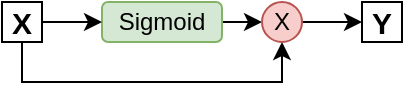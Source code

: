 <mxfile version="14.6.13" type="device" pages="3"><diagram id="Rc6B8EcUMoMHH-IS-Ljy" name="NSwish"><mxGraphModel dx="318" dy="190" grid="1" gridSize="10" guides="1" tooltips="1" connect="1" arrows="1" fold="1" page="1" pageScale="1" pageWidth="827" pageHeight="1169" math="0" shadow="0"><root><mxCell id="0"/><mxCell id="1" parent="0"/><mxCell id="Ij6rHCzLWf3et6XvlyeS-1" style="edgeStyle=orthogonalEdgeStyle;rounded=0;orthogonalLoop=1;jettySize=auto;html=1;entryX=0;entryY=0.5;entryDx=0;entryDy=0;exitX=1;exitY=0.5;exitDx=0;exitDy=0;" edge="1" parent="1" source="Ij6rHCzLWf3et6XvlyeS-3" target="Ij6rHCzLWf3et6XvlyeS-10"><mxGeometry relative="1" as="geometry"><mxPoint x="180" y="60" as="targetPoint"/></mxGeometry></mxCell><mxCell id="Ij6rHCzLWf3et6XvlyeS-3" value="Sigmoid" style="rounded=1;whiteSpace=wrap;html=1;fillColor=#d5e8d4;strokeColor=#82b366;" vertex="1" parent="1"><mxGeometry x="80" y="50" width="60" height="20" as="geometry"/></mxCell><mxCell id="Ij6rHCzLWf3et6XvlyeS-4" value="" style="edgeStyle=orthogonalEdgeStyle;rounded=0;orthogonalLoop=1;jettySize=auto;html=1;entryX=0;entryY=0.5;entryDx=0;entryDy=0;exitX=1;exitY=0.5;exitDx=0;exitDy=0;" edge="1" parent="1" source="Ij6rHCzLWf3et6XvlyeS-6" target="Ij6rHCzLWf3et6XvlyeS-3"><mxGeometry relative="1" as="geometry"><Array as="points"><mxPoint x="70" y="60"/><mxPoint x="70" y="60"/></Array></mxGeometry></mxCell><mxCell id="Ij6rHCzLWf3et6XvlyeS-5" style="edgeStyle=orthogonalEdgeStyle;rounded=0;orthogonalLoop=1;jettySize=auto;html=1;entryX=0.5;entryY=1;entryDx=0;entryDy=0;exitX=0.5;exitY=1;exitDx=0;exitDy=0;" edge="1" parent="1" source="Ij6rHCzLWf3et6XvlyeS-6" target="Ij6rHCzLWf3et6XvlyeS-10"><mxGeometry relative="1" as="geometry"><Array as="points"><mxPoint x="40" y="90"/><mxPoint x="170" y="90"/></Array></mxGeometry></mxCell><mxCell id="Ij6rHCzLWf3et6XvlyeS-6" value="&lt;font style=&quot;font-size: 15px&quot;&gt;&lt;b&gt;X&lt;/b&gt;&lt;/font&gt;" style="text;html=1;fillColor=none;align=center;verticalAlign=middle;whiteSpace=wrap;rounded=0;strokeColor=#000000;" vertex="1" parent="1"><mxGeometry x="30" y="50" width="20" height="20" as="geometry"/></mxCell><mxCell id="Ij6rHCzLWf3et6XvlyeS-7" style="edgeStyle=orthogonalEdgeStyle;rounded=0;orthogonalLoop=1;jettySize=auto;html=1;entryX=0;entryY=0.5;entryDx=0;entryDy=0;exitX=1;exitY=0.5;exitDx=0;exitDy=0;" edge="1" parent="1" source="Ij6rHCzLWf3et6XvlyeS-10" target="Ij6rHCzLWf3et6XvlyeS-12"><mxGeometry relative="1" as="geometry"/></mxCell><mxCell id="Ij6rHCzLWf3et6XvlyeS-10" value="X" style="ellipse;whiteSpace=wrap;html=1;aspect=fixed;fillColor=#f8cecc;strokeColor=#b85450;" vertex="1" parent="1"><mxGeometry x="160" y="50" width="20" height="20" as="geometry"/></mxCell><mxCell id="Ij6rHCzLWf3et6XvlyeS-12" value="&lt;font style=&quot;font-size: 15px&quot;&gt;&lt;b&gt;Y&lt;/b&gt;&lt;/font&gt;" style="text;html=1;fillColor=none;align=center;verticalAlign=middle;whiteSpace=wrap;rounded=0;strokeColor=#000000;" vertex="1" parent="1"><mxGeometry x="210" y="50" width="20" height="20" as="geometry"/></mxCell></root></mxGraphModel></diagram><diagram id="SE3C2afNRf7YJJKgxlJJ" name="NSwishGrad"><mxGraphModel dx="379" dy="227" grid="1" gridSize="10" guides="1" tooltips="1" connect="1" arrows="1" fold="1" page="1" pageScale="1" pageWidth="827" pageHeight="1169" math="0" shadow="0"><root><mxCell id="WgJmKhxeD3_KObyGcz2f-0"/><mxCell id="WgJmKhxeD3_KObyGcz2f-1" parent="WgJmKhxeD3_KObyGcz2f-0"/><mxCell id="WgJmKhxeD3_KObyGcz2f-3" style="edgeStyle=orthogonalEdgeStyle;rounded=0;orthogonalLoop=1;jettySize=auto;html=1;entryX=0;entryY=0;entryDx=0;entryDy=0;exitX=0.991;exitY=0.163;exitDx=0;exitDy=0;exitPerimeter=0;" edge="1" parent="WgJmKhxeD3_KObyGcz2f-1" source="WgJmKhxeD3_KObyGcz2f-4" target="WgJmKhxeD3_KObyGcz2f-9"><mxGeometry relative="1" as="geometry"><mxPoint x="180" y="60" as="targetPoint"/></mxGeometry></mxCell><mxCell id="WgJmKhxeD3_KObyGcz2f-16" style="edgeStyle=orthogonalEdgeStyle;rounded=0;orthogonalLoop=1;jettySize=auto;html=1;dashed=1;dashPattern=1 1;strokeColor=#FF0000;exitX=0;exitY=0.75;exitDx=0;exitDy=0;entryX=1;entryY=0.75;entryDx=0;entryDy=0;" edge="1" parent="WgJmKhxeD3_KObyGcz2f-1" source="WgJmKhxeD3_KObyGcz2f-4" target="WgJmKhxeD3_KObyGcz2f-7"><mxGeometry relative="1" as="geometry"><Array as="points"/></mxGeometry></mxCell><mxCell id="WgJmKhxeD3_KObyGcz2f-4" value="Sigmoid" style="rounded=1;whiteSpace=wrap;html=1;fillColor=#d5e8d4;strokeColor=#82b366;" vertex="1" parent="WgJmKhxeD3_KObyGcz2f-1"><mxGeometry x="80" y="50" width="60" height="20" as="geometry"/></mxCell><mxCell id="WgJmKhxeD3_KObyGcz2f-5" value="" style="edgeStyle=orthogonalEdgeStyle;rounded=0;orthogonalLoop=1;jettySize=auto;html=1;entryX=0;entryY=0.25;entryDx=0;entryDy=0;" edge="1" parent="WgJmKhxeD3_KObyGcz2f-1" source="WgJmKhxeD3_KObyGcz2f-7" target="WgJmKhxeD3_KObyGcz2f-4"><mxGeometry relative="1" as="geometry"><Array as="points"><mxPoint x="40" y="55"/><mxPoint x="40" y="55"/></Array></mxGeometry></mxCell><mxCell id="WgJmKhxeD3_KObyGcz2f-6" style="edgeStyle=orthogonalEdgeStyle;rounded=0;orthogonalLoop=1;jettySize=auto;html=1;entryX=0;entryY=1;entryDx=0;entryDy=0;exitX=0.75;exitY=1;exitDx=0;exitDy=0;" edge="1" parent="WgJmKhxeD3_KObyGcz2f-1" source="WgJmKhxeD3_KObyGcz2f-7" target="WgJmKhxeD3_KObyGcz2f-9"><mxGeometry relative="1" as="geometry"><Array as="points"><mxPoint x="45" y="90"/><mxPoint x="163" y="90"/></Array></mxGeometry></mxCell><mxCell id="WgJmKhxeD3_KObyGcz2f-7" value="&lt;font style=&quot;font-size: 15px&quot;&gt;&lt;b&gt;X&lt;/b&gt;&lt;/font&gt;" style="text;html=1;fillColor=none;align=center;verticalAlign=middle;whiteSpace=wrap;rounded=0;strokeColor=#000000;" vertex="1" parent="WgJmKhxeD3_KObyGcz2f-1"><mxGeometry x="30" y="50" width="20" height="20" as="geometry"/></mxCell><mxCell id="WgJmKhxeD3_KObyGcz2f-8" style="edgeStyle=orthogonalEdgeStyle;rounded=0;orthogonalLoop=1;jettySize=auto;html=1;entryX=-0.04;entryY=0.14;entryDx=0;entryDy=0;exitX=1;exitY=0;exitDx=0;exitDy=0;entryPerimeter=0;" edge="1" parent="WgJmKhxeD3_KObyGcz2f-1" source="WgJmKhxeD3_KObyGcz2f-9" target="WgJmKhxeD3_KObyGcz2f-10"><mxGeometry relative="1" as="geometry"/></mxCell><mxCell id="WgJmKhxeD3_KObyGcz2f-12" style="edgeStyle=orthogonalEdgeStyle;rounded=0;orthogonalLoop=1;jettySize=auto;html=1;exitX=1;exitY=1;exitDx=0;exitDy=0;strokeColor=#FF0000;dashed=1;dashPattern=1 1;entryX=0.25;entryY=1;entryDx=0;entryDy=0;" edge="1" parent="WgJmKhxeD3_KObyGcz2f-1" source="WgJmKhxeD3_KObyGcz2f-9" target="WgJmKhxeD3_KObyGcz2f-7"><mxGeometry relative="1" as="geometry"><mxPoint y="68" as="targetPoint"/><Array as="points"><mxPoint x="177" y="100"/><mxPoint x="35" y="100"/></Array></mxGeometry></mxCell><mxCell id="WgJmKhxeD3_KObyGcz2f-15" style="edgeStyle=orthogonalEdgeStyle;rounded=0;orthogonalLoop=1;jettySize=auto;html=1;dashed=1;dashPattern=1 1;strokeColor=#FF0000;entryX=1;entryY=0.75;entryDx=0;entryDy=0;exitX=0.019;exitY=0.814;exitDx=0;exitDy=0;exitPerimeter=0;" edge="1" parent="WgJmKhxeD3_KObyGcz2f-1" source="WgJmKhxeD3_KObyGcz2f-9" target="WgJmKhxeD3_KObyGcz2f-4"><mxGeometry relative="1" as="geometry"><mxPoint x="140" y="80" as="targetPoint"/><Array as="points"><mxPoint x="160" y="65"/></Array></mxGeometry></mxCell><mxCell id="WgJmKhxeD3_KObyGcz2f-9" value="X" style="ellipse;whiteSpace=wrap;html=1;aspect=fixed;fillColor=#f8cecc;strokeColor=#b85450;" vertex="1" parent="WgJmKhxeD3_KObyGcz2f-1"><mxGeometry x="160" y="50" width="20" height="20" as="geometry"/></mxCell><mxCell id="WgJmKhxeD3_KObyGcz2f-17" style="edgeStyle=orthogonalEdgeStyle;rounded=0;orthogonalLoop=1;jettySize=auto;html=1;entryX=1;entryY=1;entryDx=0;entryDy=0;dashed=1;dashPattern=1 1;strokeColor=#FF0000;exitX=0;exitY=0.75;exitDx=0;exitDy=0;" edge="1" parent="WgJmKhxeD3_KObyGcz2f-1" source="WgJmKhxeD3_KObyGcz2f-10" target="WgJmKhxeD3_KObyGcz2f-9"><mxGeometry relative="1" as="geometry"><Array as="points"><mxPoint x="210" y="67"/></Array></mxGeometry></mxCell><mxCell id="WgJmKhxeD3_KObyGcz2f-10" value="&lt;font style=&quot;font-size: 15px&quot;&gt;&lt;b&gt;Y&lt;/b&gt;&lt;/font&gt;" style="text;html=1;fillColor=none;align=center;verticalAlign=middle;whiteSpace=wrap;rounded=0;strokeColor=#000000;" vertex="1" parent="WgJmKhxeD3_KObyGcz2f-1"><mxGeometry x="210" y="50" width="20" height="20" as="geometry"/></mxCell></root></mxGraphModel></diagram><diagram id="kessyLBHAHRyU4NtIJRF" name="MemEffSwish"><mxGraphModel dx="318" dy="190" grid="1" gridSize="10" guides="1" tooltips="1" connect="1" arrows="1" fold="1" page="1" pageScale="1" pageWidth="827" pageHeight="1169" math="0" shadow="0"><root><mxCell id="0q7fTCjczBvCnUrzn6u--0"/><mxCell id="0q7fTCjczBvCnUrzn6u--1" parent="0q7fTCjczBvCnUrzn6u--0"/><mxCell id="0q7fTCjczBvCnUrzn6u--14" value="" style="rounded=1;whiteSpace=wrap;html=1;dashed=1;strokeColor=#000000;strokeWidth=2;fillColor=none;" vertex="1" parent="0q7fTCjczBvCnUrzn6u--1"><mxGeometry x="60" y="20" width="130" height="70" as="geometry"/></mxCell><mxCell id="0q7fTCjczBvCnUrzn6u--2" style="edgeStyle=orthogonalEdgeStyle;rounded=0;orthogonalLoop=1;jettySize=auto;html=1;entryX=0;entryY=0;entryDx=0;entryDy=0;exitX=0.991;exitY=0.163;exitDx=0;exitDy=0;exitPerimeter=0;" edge="1" parent="0q7fTCjczBvCnUrzn6u--1" source="0q7fTCjczBvCnUrzn6u--4" target="0q7fTCjczBvCnUrzn6u--11"><mxGeometry relative="1" as="geometry"><mxPoint x="180" y="60" as="targetPoint"/></mxGeometry></mxCell><mxCell id="0q7fTCjczBvCnUrzn6u--3" style="edgeStyle=orthogonalEdgeStyle;rounded=0;orthogonalLoop=1;jettySize=auto;html=1;dashed=1;dashPattern=1 1;strokeColor=#FF0000;exitX=0;exitY=0.75;exitDx=0;exitDy=0;entryX=1;entryY=0.75;entryDx=0;entryDy=0;" edge="1" parent="0q7fTCjczBvCnUrzn6u--1" source="0q7fTCjczBvCnUrzn6u--4" target="0q7fTCjczBvCnUrzn6u--7"><mxGeometry relative="1" as="geometry"><Array as="points"/></mxGeometry></mxCell><mxCell id="0q7fTCjczBvCnUrzn6u--4" value="Sigmoid" style="rounded=1;whiteSpace=wrap;html=1;fillColor=#d5e8d4;strokeColor=#82b366;" vertex="1" parent="0q7fTCjczBvCnUrzn6u--1"><mxGeometry x="80" y="50" width="60" height="20" as="geometry"/></mxCell><mxCell id="0q7fTCjczBvCnUrzn6u--5" value="" style="edgeStyle=orthogonalEdgeStyle;rounded=0;orthogonalLoop=1;jettySize=auto;html=1;entryX=0;entryY=0.25;entryDx=0;entryDy=0;" edge="1" parent="0q7fTCjczBvCnUrzn6u--1" source="0q7fTCjczBvCnUrzn6u--7" target="0q7fTCjczBvCnUrzn6u--4"><mxGeometry relative="1" as="geometry"><Array as="points"><mxPoint x="40" y="55"/><mxPoint x="40" y="55"/></Array></mxGeometry></mxCell><mxCell id="0q7fTCjczBvCnUrzn6u--6" style="edgeStyle=orthogonalEdgeStyle;rounded=0;orthogonalLoop=1;jettySize=auto;html=1;entryX=0;entryY=1;entryDx=0;entryDy=0;exitX=1;exitY=0.25;exitDx=0;exitDy=0;" edge="1" parent="0q7fTCjczBvCnUrzn6u--1" source="0q7fTCjczBvCnUrzn6u--7" target="0q7fTCjczBvCnUrzn6u--11"><mxGeometry relative="1" as="geometry"><Array as="points"><mxPoint x="70" y="55"/><mxPoint x="70" y="80"/><mxPoint x="150" y="80"/><mxPoint x="150" y="67"/></Array></mxGeometry></mxCell><mxCell id="0q7fTCjczBvCnUrzn6u--7" value="&lt;font style=&quot;font-size: 15px&quot;&gt;&lt;b&gt;X&lt;/b&gt;&lt;/font&gt;" style="text;html=1;fillColor=none;align=center;verticalAlign=middle;whiteSpace=wrap;rounded=0;strokeColor=#000000;" vertex="1" parent="0q7fTCjczBvCnUrzn6u--1"><mxGeometry x="30" y="50" width="20" height="20" as="geometry"/></mxCell><mxCell id="0q7fTCjczBvCnUrzn6u--8" style="edgeStyle=orthogonalEdgeStyle;rounded=0;orthogonalLoop=1;jettySize=auto;html=1;entryX=-0.04;entryY=0.14;entryDx=0;entryDy=0;exitX=1;exitY=0;exitDx=0;exitDy=0;entryPerimeter=0;" edge="1" parent="0q7fTCjczBvCnUrzn6u--1" source="0q7fTCjczBvCnUrzn6u--11" target="0q7fTCjczBvCnUrzn6u--13"><mxGeometry relative="1" as="geometry"/></mxCell><mxCell id="0q7fTCjczBvCnUrzn6u--11" value="X" style="ellipse;whiteSpace=wrap;html=1;aspect=fixed;fillColor=#f8cecc;strokeColor=#b85450;" vertex="1" parent="0q7fTCjczBvCnUrzn6u--1"><mxGeometry x="160" y="50" width="20" height="20" as="geometry"/></mxCell><mxCell id="0q7fTCjczBvCnUrzn6u--12" style="edgeStyle=orthogonalEdgeStyle;rounded=0;orthogonalLoop=1;jettySize=auto;html=1;entryX=1;entryY=1;entryDx=0;entryDy=0;dashed=1;dashPattern=1 1;strokeColor=#FF0000;exitX=0;exitY=0.75;exitDx=0;exitDy=0;" edge="1" parent="0q7fTCjczBvCnUrzn6u--1" source="0q7fTCjczBvCnUrzn6u--13" target="0q7fTCjczBvCnUrzn6u--11"><mxGeometry relative="1" as="geometry"><Array as="points"><mxPoint x="210" y="67"/></Array></mxGeometry></mxCell><mxCell id="0q7fTCjczBvCnUrzn6u--13" value="&lt;font style=&quot;font-size: 15px&quot;&gt;&lt;b&gt;Y&lt;/b&gt;&lt;/font&gt;" style="text;html=1;fillColor=none;align=center;verticalAlign=middle;whiteSpace=wrap;rounded=0;strokeColor=#000000;" vertex="1" parent="0q7fTCjczBvCnUrzn6u--1"><mxGeometry x="210" y="50" width="20" height="20" as="geometry"/></mxCell><mxCell id="nhwzr8y4pH4mVbK7YaS3-0" value="MemEffSwish" style="text;html=1;strokeColor=none;fillColor=none;align=center;verticalAlign=middle;whiteSpace=wrap;rounded=0;dashed=1;" vertex="1" parent="0q7fTCjczBvCnUrzn6u--1"><mxGeometry x="80" y="20" width="40" height="20" as="geometry"/></mxCell></root></mxGraphModel></diagram></mxfile>